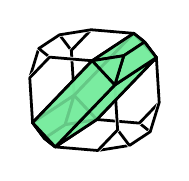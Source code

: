 % polymake for julian
% Thu Jul  5 23:36:09 2018
% unnamed

\begin{tikzpicture}[x  = {(0.9cm,-0.076cm)},
                    y  = {(-0.06cm,0.95cm)},
                    z  = {(-0.44cm,-0.29cm)},
                    scale = .3,
                    color = {lightgray}]


  % DEF POINTS
  \coordinate (v0_unnamed__1) at (2, 2, 1);
  \coordinate (v1_unnamed__1) at (2, 1, 2);
  \coordinate (v2_unnamed__1) at (2, 2, -1);
  \coordinate (v3_unnamed__1) at (1, 2, 2);
  \coordinate (v4_unnamed__1) at (2, 1, -2);
  \coordinate (v5_unnamed__1) at (2, -1, 2);
  \coordinate (v6_unnamed__1) at (1, 2, -2);
  \coordinate (v7_unnamed__1) at (2, -2, 1);
  \coordinate (v8_unnamed__1) at (-1, 2, 2);
  \coordinate (v9_unnamed__1) at (2, -1, -2);
  \coordinate (v10_unnamed__1) at (1, -2, 2);
  \coordinate (v11_unnamed__1) at (-2, 2, 1);
  \coordinate (v12_unnamed__1) at (2, -2, -1);
  \coordinate (v13_unnamed__1) at (-1, 2, -2);
  \coordinate (v14_unnamed__1) at (-2, 1, 2);
  \coordinate (v15_unnamed__1) at (1, -2, -2);
  \coordinate (v16_unnamed__1) at (-2, 2, -1);
  \coordinate (v17_unnamed__1) at (-1, -2, 2);
  \coordinate (v18_unnamed__1) at (-2, 1, -2);
  \coordinate (v19_unnamed__1) at (-2, -1, 2);
  \coordinate (v20_unnamed__1) at (-1, -2, -2);
  \coordinate (v21_unnamed__1) at (-2, -2, 1);
  \coordinate (v22_unnamed__1) at (-2, -1, -2);
  \coordinate (v23_unnamed__1) at (-2, -2, -1);


  % EDGES STYLE
  \definecolor{edgecolor_unnamed__1}{rgb}{ 0,0,0 }
  \tikzstyle{facestyle_unnamed__1} = [fill=none, fill opacity=0.85, preaction={draw=white, line cap=round, line width=1.5 pt}, draw=edgecolor_unnamed__1, line width=1 pt, line cap=round, line join=round]


  % FACES and EDGES and POINTS in the right order
  \draw[facestyle_unnamed__1] (v6_unnamed__1) -- (v2_unnamed__1) -- (v4_unnamed__1) -- (v6_unnamed__1) -- cycle;
  \draw[facestyle_unnamed__1] (v15_unnamed__1) -- (v9_unnamed__1) -- (v12_unnamed__1) -- (v15_unnamed__1) -- cycle;
  \draw[facestyle_unnamed__1] (v17_unnamed__1) -- (v21_unnamed__1) -- (v23_unnamed__1) -- (v20_unnamed__1) -- (v15_unnamed__1) -- (v12_unnamed__1) -- (v7_unnamed__1) -- (v10_unnamed__1) -- (v17_unnamed__1) -- cycle;
  \draw[facestyle_unnamed__1] (v18_unnamed__1) -- (v16_unnamed__1) -- (v13_unnamed__1) -- (v18_unnamed__1) -- cycle;
  \draw[facestyle_unnamed__1] (v23_unnamed__1) -- (v21_unnamed__1) -- (v19_unnamed__1) -- (v14_unnamed__1) -- (v11_unnamed__1) -- (v16_unnamed__1) -- (v18_unnamed__1) -- (v22_unnamed__1) -- (v23_unnamed__1) -- cycle;
  \draw[facestyle_unnamed__1] (v23_unnamed__1) -- (v22_unnamed__1) -- (v20_unnamed__1) -- (v23_unnamed__1) -- cycle;


  %POINTS


  %FACETS
  \draw[facestyle_unnamed__1] (v22_unnamed__1) -- (v18_unnamed__1) -- (v13_unnamed__1) -- (v6_unnamed__1) -- (v4_unnamed__1) -- (v9_unnamed__1) -- (v15_unnamed__1) -- (v20_unnamed__1) -- (v22_unnamed__1) -- cycle;


  %POINTS


  %FACETS
  \draw[facestyle_unnamed__1] (v19_unnamed__1) -- (v21_unnamed__1) -- (v17_unnamed__1) -- (v19_unnamed__1) -- cycle;


  %POINTS


  %FACETS
  \draw[facestyle_unnamed__1] (v11_unnamed__1) -- (v14_unnamed__1) -- (v8_unnamed__1) -- (v11_unnamed__1) -- cycle;
  \draw[facestyle_unnamed__1] (v16_unnamed__1) -- (v11_unnamed__1) -- (v8_unnamed__1) -- (v3_unnamed__1) -- (v0_unnamed__1) -- (v2_unnamed__1) -- (v6_unnamed__1) -- (v13_unnamed__1) -- (v16_unnamed__1) -- cycle;


  %POINTS


  %FACETS
  \draw[facestyle_unnamed__1] (v5_unnamed__1) -- (v10_unnamed__1) -- (v7_unnamed__1) -- (v5_unnamed__1) -- cycle;
  \draw[facestyle_unnamed__1] (v1_unnamed__1) -- (v5_unnamed__1) -- (v7_unnamed__1) -- (v12_unnamed__1) -- (v9_unnamed__1) -- (v4_unnamed__1) -- (v2_unnamed__1) -- (v0_unnamed__1) -- (v1_unnamed__1) -- cycle;


  %POINTS


  %FACETS
  \draw[facestyle_unnamed__1] (v3_unnamed__1) -- (v1_unnamed__1) -- (v0_unnamed__1) -- (v3_unnamed__1) -- cycle;


  %POINTS


  %FACETS
  \draw[facestyle_unnamed__1] (v14_unnamed__1) -- (v19_unnamed__1) -- (v17_unnamed__1) -- (v10_unnamed__1) -- (v5_unnamed__1) -- (v1_unnamed__1) -- (v3_unnamed__1) -- (v8_unnamed__1) -- (v14_unnamed__1) -- cycle;


  %POINTS


  %FACETS

  % DEF POINTS
  \coordinate (v0_unnamed__2) at (2, 2, 1);
  \coordinate (v1_unnamed__2) at (2, 1, 2);
  \coordinate (v2_unnamed__2) at (2, 2, -1);
  \coordinate (v3_unnamed__2) at (1, 2, 2);
  \coordinate (v4_unnamed__2) at (2, 1, -2);
  \coordinate (v5_unnamed__2) at (1, 2, -2);
  \coordinate (v6_unnamed__2) at (-1, -2, 2);
  \coordinate (v7_unnamed__2) at (-2, -1, 2);
  \coordinate (v8_unnamed__2) at (-1, -2, -2);
  \coordinate (v9_unnamed__2) at (-2, -2, 1);
  \coordinate (v10_unnamed__2) at (-2, -1, -2);
  \coordinate (v11_unnamed__2) at (-2, -2, -1);


  % EDGES STYLE
  \definecolor{edgecolor_unnamed__2}{rgb}{ 0,0,0 }

  % FACES STYLE
  \definecolor{facetcolor_unnamed__2}{rgb}{ 0.467,0.925,0.62 }

  \tikzstyle{facestyle_unnamed__2} = [fill=facetcolor_unnamed__2, fill opacity=0.85, draw=edgecolor_unnamed__2, line width=1 pt, line cap=round, line join=round]


  % FACES and EDGES and POINTS in the right order
  \draw[facestyle_unnamed__2] (v5_unnamed__2) -- (v2_unnamed__2) -- (v4_unnamed__2) -- (v5_unnamed__2) -- cycle;
  \draw[facestyle_unnamed__2] (v10_unnamed__2) -- (v7_unnamed__2) -- (v3_unnamed__2) -- (v5_unnamed__2) -- (v10_unnamed__2) -- cycle;
  \draw[facestyle_unnamed__2] (v6_unnamed__2) -- (v9_unnamed__2) -- (v11_unnamed__2) -- (v8_unnamed__2) -- (v6_unnamed__2) -- cycle;
  \draw[facestyle_unnamed__2] (v11_unnamed__2) -- (v9_unnamed__2) -- (v7_unnamed__2) -- (v10_unnamed__2) -- (v11_unnamed__2) -- cycle;
  \draw[facestyle_unnamed__2] (v11_unnamed__2) -- (v10_unnamed__2) -- (v8_unnamed__2) -- (v11_unnamed__2) -- cycle;


  %POINTS


  %FACETS
  \draw[facestyle_unnamed__2] (v10_unnamed__2) -- (v5_unnamed__2) -- (v4_unnamed__2) -- (v8_unnamed__2) -- (v10_unnamed__2) -- cycle;


  %POINTS


  %FACETS
  \draw[facestyle_unnamed__2] (v7_unnamed__2) -- (v9_unnamed__2) -- (v6_unnamed__2) -- (v7_unnamed__2) -- cycle;


  %POINTS


  %FACETS
  \draw[facestyle_unnamed__2] (v6_unnamed__2) -- (v8_unnamed__2) -- (v4_unnamed__2) -- (v1_unnamed__2) -- (v6_unnamed__2) -- cycle;


  %POINTS


  %FACETS
  \draw[facestyle_unnamed__2] (v5_unnamed__2) -- (v3_unnamed__2) -- (v0_unnamed__2) -- (v2_unnamed__2) -- (v5_unnamed__2) -- cycle;


  %POINTS


  %FACETS
  \draw[facestyle_unnamed__2] (v2_unnamed__2) -- (v0_unnamed__2) -- (v1_unnamed__2) -- (v4_unnamed__2) -- (v2_unnamed__2) -- cycle;


  %POINTS


  %FACETS
  \draw[facestyle_unnamed__2] (v3_unnamed__2) -- (v1_unnamed__2) -- (v0_unnamed__2) -- (v3_unnamed__2) -- cycle;


  %POINTS


  %FACETS
  \draw[facestyle_unnamed__2] (v7_unnamed__2) -- (v6_unnamed__2) -- (v1_unnamed__2) -- (v3_unnamed__2) -- (v7_unnamed__2) -- cycle;


  %POINTS


  %FACETS

\end{tikzpicture}
